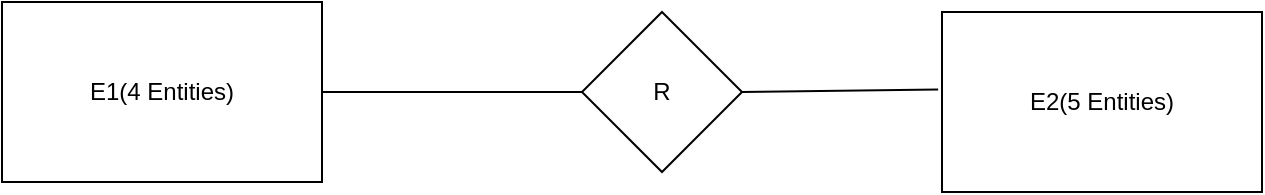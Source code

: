 <mxfile version="13.7.9" type="device"><diagram id="R2lEEEUBdFMjLlhIrx00" name="Page-1"><mxGraphModel dx="1024" dy="592" grid="1" gridSize="10" guides="1" tooltips="1" connect="1" arrows="1" fold="1" page="1" pageScale="1" pageWidth="850" pageHeight="1100" math="0" shadow="0" extFonts="Permanent Marker^https://fonts.googleapis.com/css?family=Permanent+Marker"><root><mxCell id="0"/><mxCell id="1" parent="0"/><mxCell id="CfQRg201kmWaXxBFKXa_-1" value="E1(4 Entities)" style="rounded=0;whiteSpace=wrap;html=1;" parent="1" vertex="1"><mxGeometry x="70" y="115" width="160" height="90" as="geometry"/></mxCell><mxCell id="CfQRg201kmWaXxBFKXa_-2" value="E2(5 Entities)" style="rounded=0;whiteSpace=wrap;html=1;" parent="1" vertex="1"><mxGeometry x="540" y="120" width="160" height="90" as="geometry"/></mxCell><mxCell id="CfQRg201kmWaXxBFKXa_-3" value="R" style="rhombus;whiteSpace=wrap;html=1;" parent="1" vertex="1"><mxGeometry x="360" y="120" width="80" height="80" as="geometry"/></mxCell><mxCell id="CfQRg201kmWaXxBFKXa_-5" value="" style="endArrow=none;html=1;exitX=1;exitY=0.5;exitDx=0;exitDy=0;entryX=-0.012;entryY=0.431;entryDx=0;entryDy=0;entryPerimeter=0;" parent="1" source="CfQRg201kmWaXxBFKXa_-3" target="CfQRg201kmWaXxBFKXa_-2" edge="1"><mxGeometry width="50" height="50" relative="1" as="geometry"><mxPoint x="450" y="170" as="sourcePoint"/><mxPoint x="510" y="130" as="targetPoint"/></mxGeometry></mxCell><mxCell id="Sr56uzwz8H2wah8APTZ3-1" value="" style="endArrow=none;html=1;exitX=1;exitY=0.5;exitDx=0;exitDy=0;entryX=0;entryY=0.5;entryDx=0;entryDy=0;" edge="1" parent="1" source="CfQRg201kmWaXxBFKXa_-1" target="CfQRg201kmWaXxBFKXa_-3"><mxGeometry width="50" height="50" relative="1" as="geometry"><mxPoint x="270" y="190" as="sourcePoint"/><mxPoint x="320" y="140" as="targetPoint"/></mxGeometry></mxCell></root></mxGraphModel></diagram></mxfile>